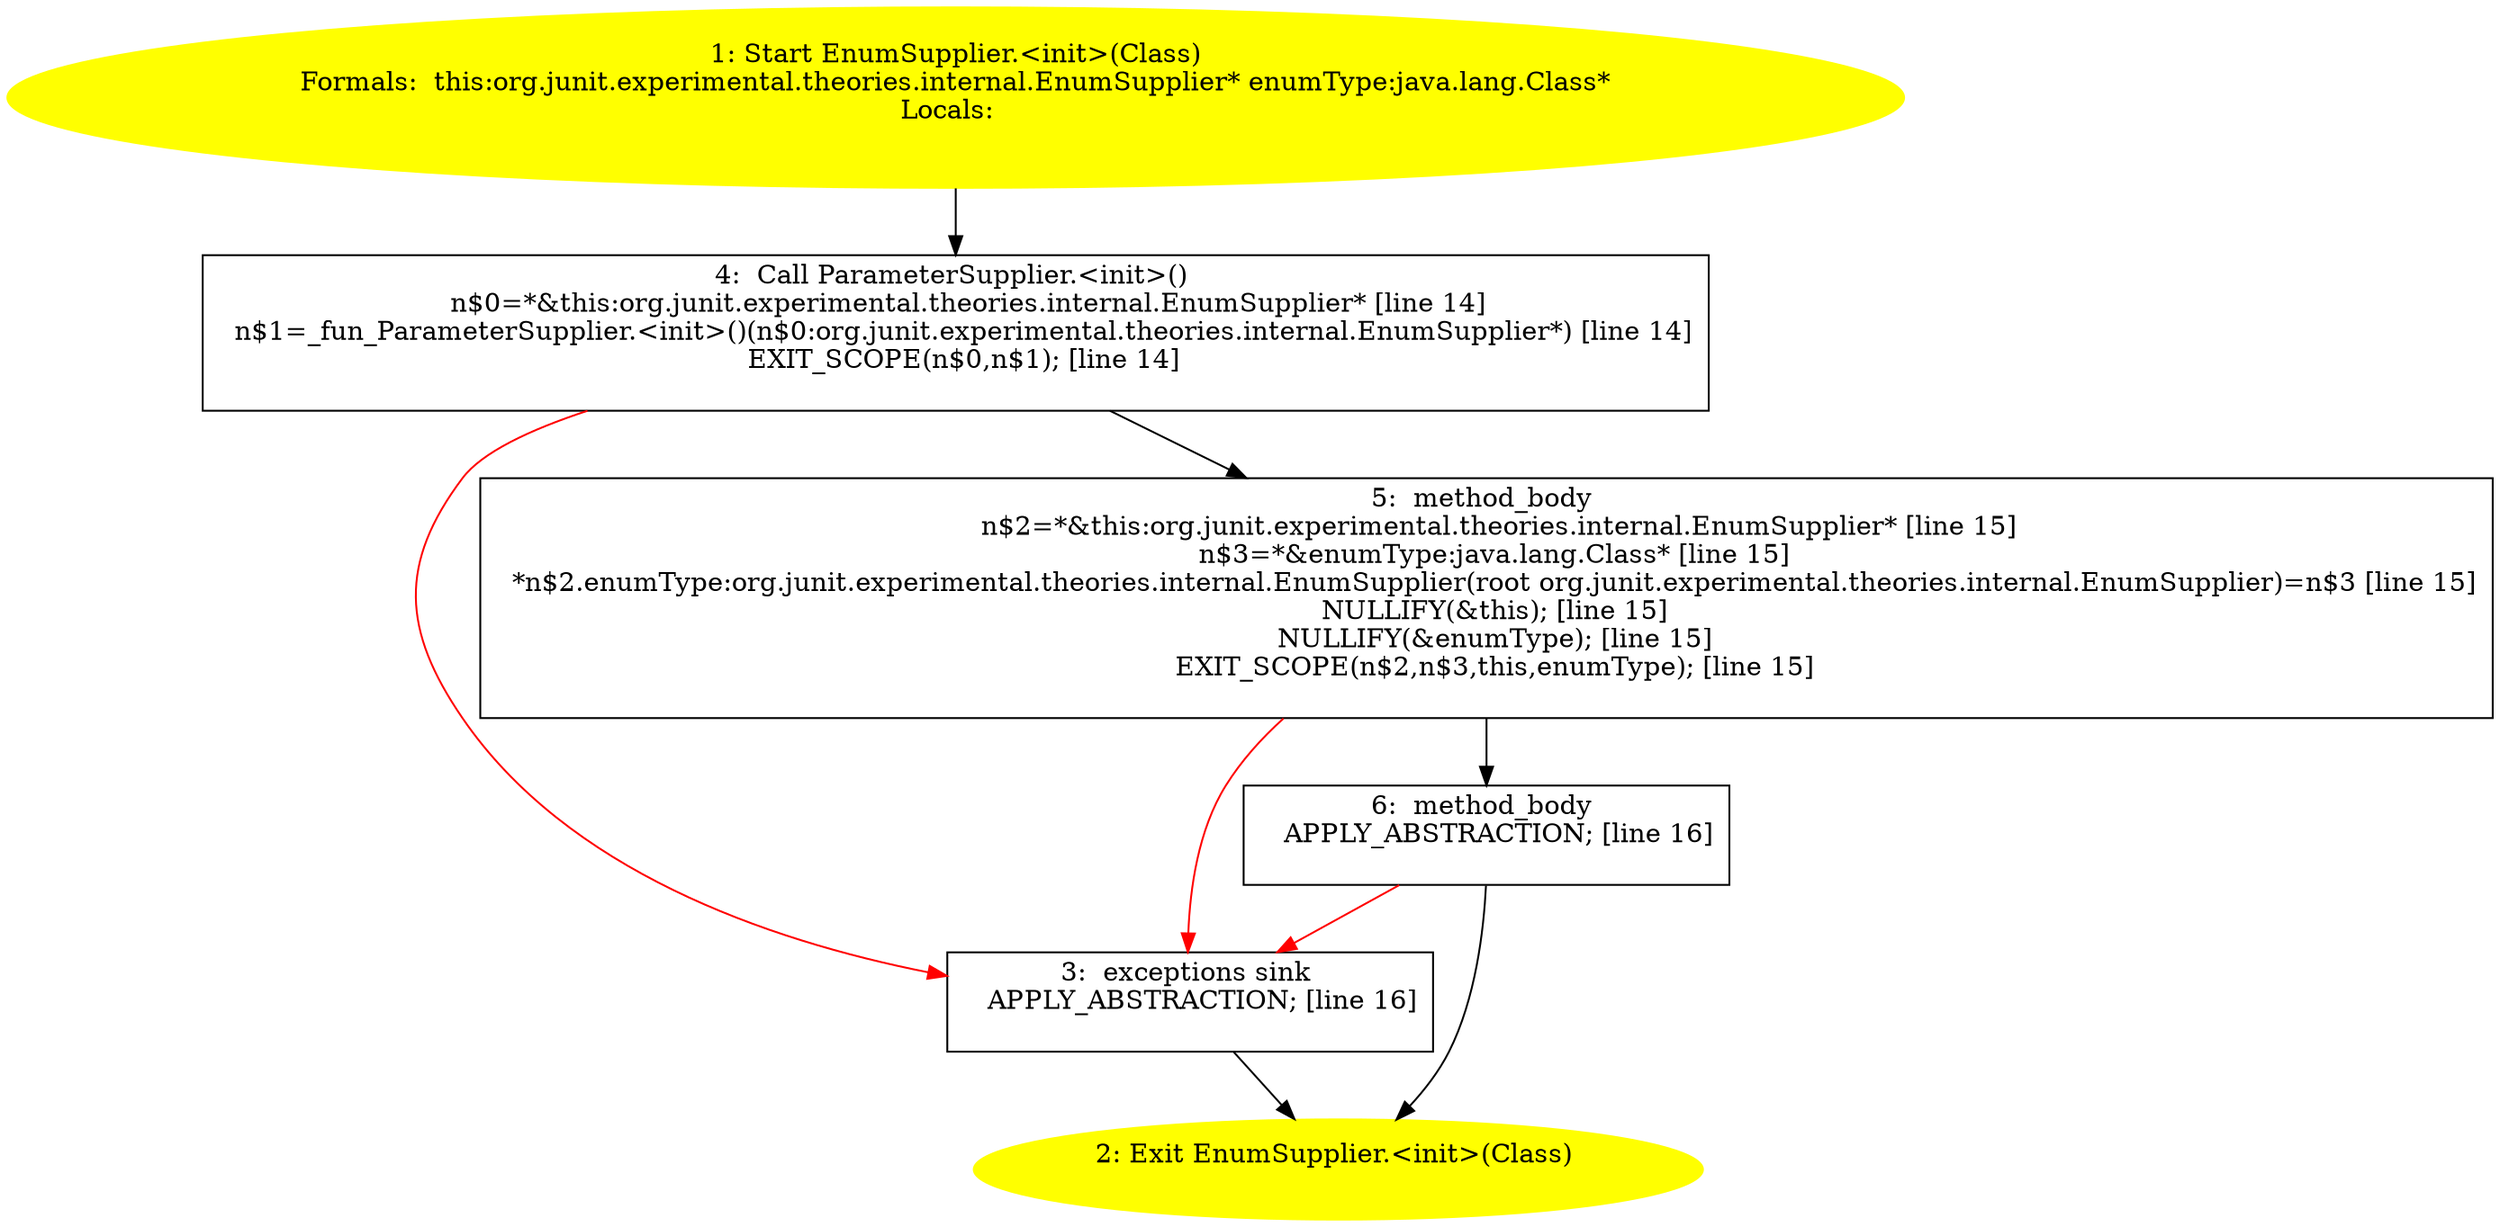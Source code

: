 /* @generated */
digraph cfg {
"org.junit.experimental.theories.internal.EnumSupplier.<init>(java.lang.Class).1326e3e83f6668ab6199776c048b5069_1" [label="1: Start EnumSupplier.<init>(Class)\nFormals:  this:org.junit.experimental.theories.internal.EnumSupplier* enumType:java.lang.Class*\nLocals:  \n  " color=yellow style=filled]
	

	 "org.junit.experimental.theories.internal.EnumSupplier.<init>(java.lang.Class).1326e3e83f6668ab6199776c048b5069_1" -> "org.junit.experimental.theories.internal.EnumSupplier.<init>(java.lang.Class).1326e3e83f6668ab6199776c048b5069_4" ;
"org.junit.experimental.theories.internal.EnumSupplier.<init>(java.lang.Class).1326e3e83f6668ab6199776c048b5069_2" [label="2: Exit EnumSupplier.<init>(Class) \n  " color=yellow style=filled]
	

"org.junit.experimental.theories.internal.EnumSupplier.<init>(java.lang.Class).1326e3e83f6668ab6199776c048b5069_3" [label="3:  exceptions sink \n   APPLY_ABSTRACTION; [line 16]\n " shape="box"]
	

	 "org.junit.experimental.theories.internal.EnumSupplier.<init>(java.lang.Class).1326e3e83f6668ab6199776c048b5069_3" -> "org.junit.experimental.theories.internal.EnumSupplier.<init>(java.lang.Class).1326e3e83f6668ab6199776c048b5069_2" ;
"org.junit.experimental.theories.internal.EnumSupplier.<init>(java.lang.Class).1326e3e83f6668ab6199776c048b5069_4" [label="4:  Call ParameterSupplier.<init>() \n   n$0=*&this:org.junit.experimental.theories.internal.EnumSupplier* [line 14]\n  n$1=_fun_ParameterSupplier.<init>()(n$0:org.junit.experimental.theories.internal.EnumSupplier*) [line 14]\n  EXIT_SCOPE(n$0,n$1); [line 14]\n " shape="box"]
	

	 "org.junit.experimental.theories.internal.EnumSupplier.<init>(java.lang.Class).1326e3e83f6668ab6199776c048b5069_4" -> "org.junit.experimental.theories.internal.EnumSupplier.<init>(java.lang.Class).1326e3e83f6668ab6199776c048b5069_5" ;
	 "org.junit.experimental.theories.internal.EnumSupplier.<init>(java.lang.Class).1326e3e83f6668ab6199776c048b5069_4" -> "org.junit.experimental.theories.internal.EnumSupplier.<init>(java.lang.Class).1326e3e83f6668ab6199776c048b5069_3" [color="red" ];
"org.junit.experimental.theories.internal.EnumSupplier.<init>(java.lang.Class).1326e3e83f6668ab6199776c048b5069_5" [label="5:  method_body \n   n$2=*&this:org.junit.experimental.theories.internal.EnumSupplier* [line 15]\n  n$3=*&enumType:java.lang.Class* [line 15]\n  *n$2.enumType:org.junit.experimental.theories.internal.EnumSupplier(root org.junit.experimental.theories.internal.EnumSupplier)=n$3 [line 15]\n  NULLIFY(&this); [line 15]\n  NULLIFY(&enumType); [line 15]\n  EXIT_SCOPE(n$2,n$3,this,enumType); [line 15]\n " shape="box"]
	

	 "org.junit.experimental.theories.internal.EnumSupplier.<init>(java.lang.Class).1326e3e83f6668ab6199776c048b5069_5" -> "org.junit.experimental.theories.internal.EnumSupplier.<init>(java.lang.Class).1326e3e83f6668ab6199776c048b5069_6" ;
	 "org.junit.experimental.theories.internal.EnumSupplier.<init>(java.lang.Class).1326e3e83f6668ab6199776c048b5069_5" -> "org.junit.experimental.theories.internal.EnumSupplier.<init>(java.lang.Class).1326e3e83f6668ab6199776c048b5069_3" [color="red" ];
"org.junit.experimental.theories.internal.EnumSupplier.<init>(java.lang.Class).1326e3e83f6668ab6199776c048b5069_6" [label="6:  method_body \n   APPLY_ABSTRACTION; [line 16]\n " shape="box"]
	

	 "org.junit.experimental.theories.internal.EnumSupplier.<init>(java.lang.Class).1326e3e83f6668ab6199776c048b5069_6" -> "org.junit.experimental.theories.internal.EnumSupplier.<init>(java.lang.Class).1326e3e83f6668ab6199776c048b5069_2" ;
	 "org.junit.experimental.theories.internal.EnumSupplier.<init>(java.lang.Class).1326e3e83f6668ab6199776c048b5069_6" -> "org.junit.experimental.theories.internal.EnumSupplier.<init>(java.lang.Class).1326e3e83f6668ab6199776c048b5069_3" [color="red" ];
}
